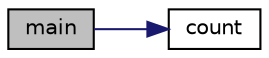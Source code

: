 digraph "main"
{
 // LATEX_PDF_SIZE
  edge [fontname="Helvetica",fontsize="10",labelfontname="Helvetica",labelfontsize="10"];
  node [fontname="Helvetica",fontsize="10",shape=record];
  rankdir="LR";
  Node1 [label="main",height=0.2,width=0.4,color="black", fillcolor="grey75", style="filled", fontcolor="black",tooltip="main функція, викликає функцію count декілька раз"];
  Node1 -> Node2 [color="midnightblue",fontsize="10",style="solid",fontname="Helvetica"];
  Node2 [label="count",height=0.2,width=0.4,color="black", fillcolor="white", style="filled",URL="$remakelab64_8c.html#a9c5d152207c80f0e2e280dee4732cc16",tooltip="Функція, що шукає кількість слів у тексті"];
}
